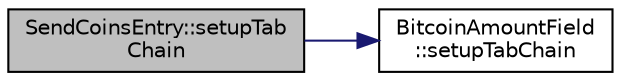 digraph "SendCoinsEntry::setupTabChain"
{
 // LATEX_PDF_SIZE
  edge [fontname="Helvetica",fontsize="10",labelfontname="Helvetica",labelfontsize="10"];
  node [fontname="Helvetica",fontsize="10",shape=record];
  rankdir="LR";
  Node2 [label="SendCoinsEntry::setupTab\lChain",height=0.2,width=0.4,color="black", fillcolor="grey75", style="filled", fontcolor="black",tooltip=" "];
  Node2 -> Node3 [color="midnightblue",fontsize="10",style="solid",fontname="Helvetica"];
  Node3 [label="BitcoinAmountField\l::setupTabChain",height=0.2,width=0.4,color="black", fillcolor="white", style="filled",URL="$class_bitcoin_amount_field.html#aa48f6950f46333c9e781880ecc279408",tooltip=" "];
}
